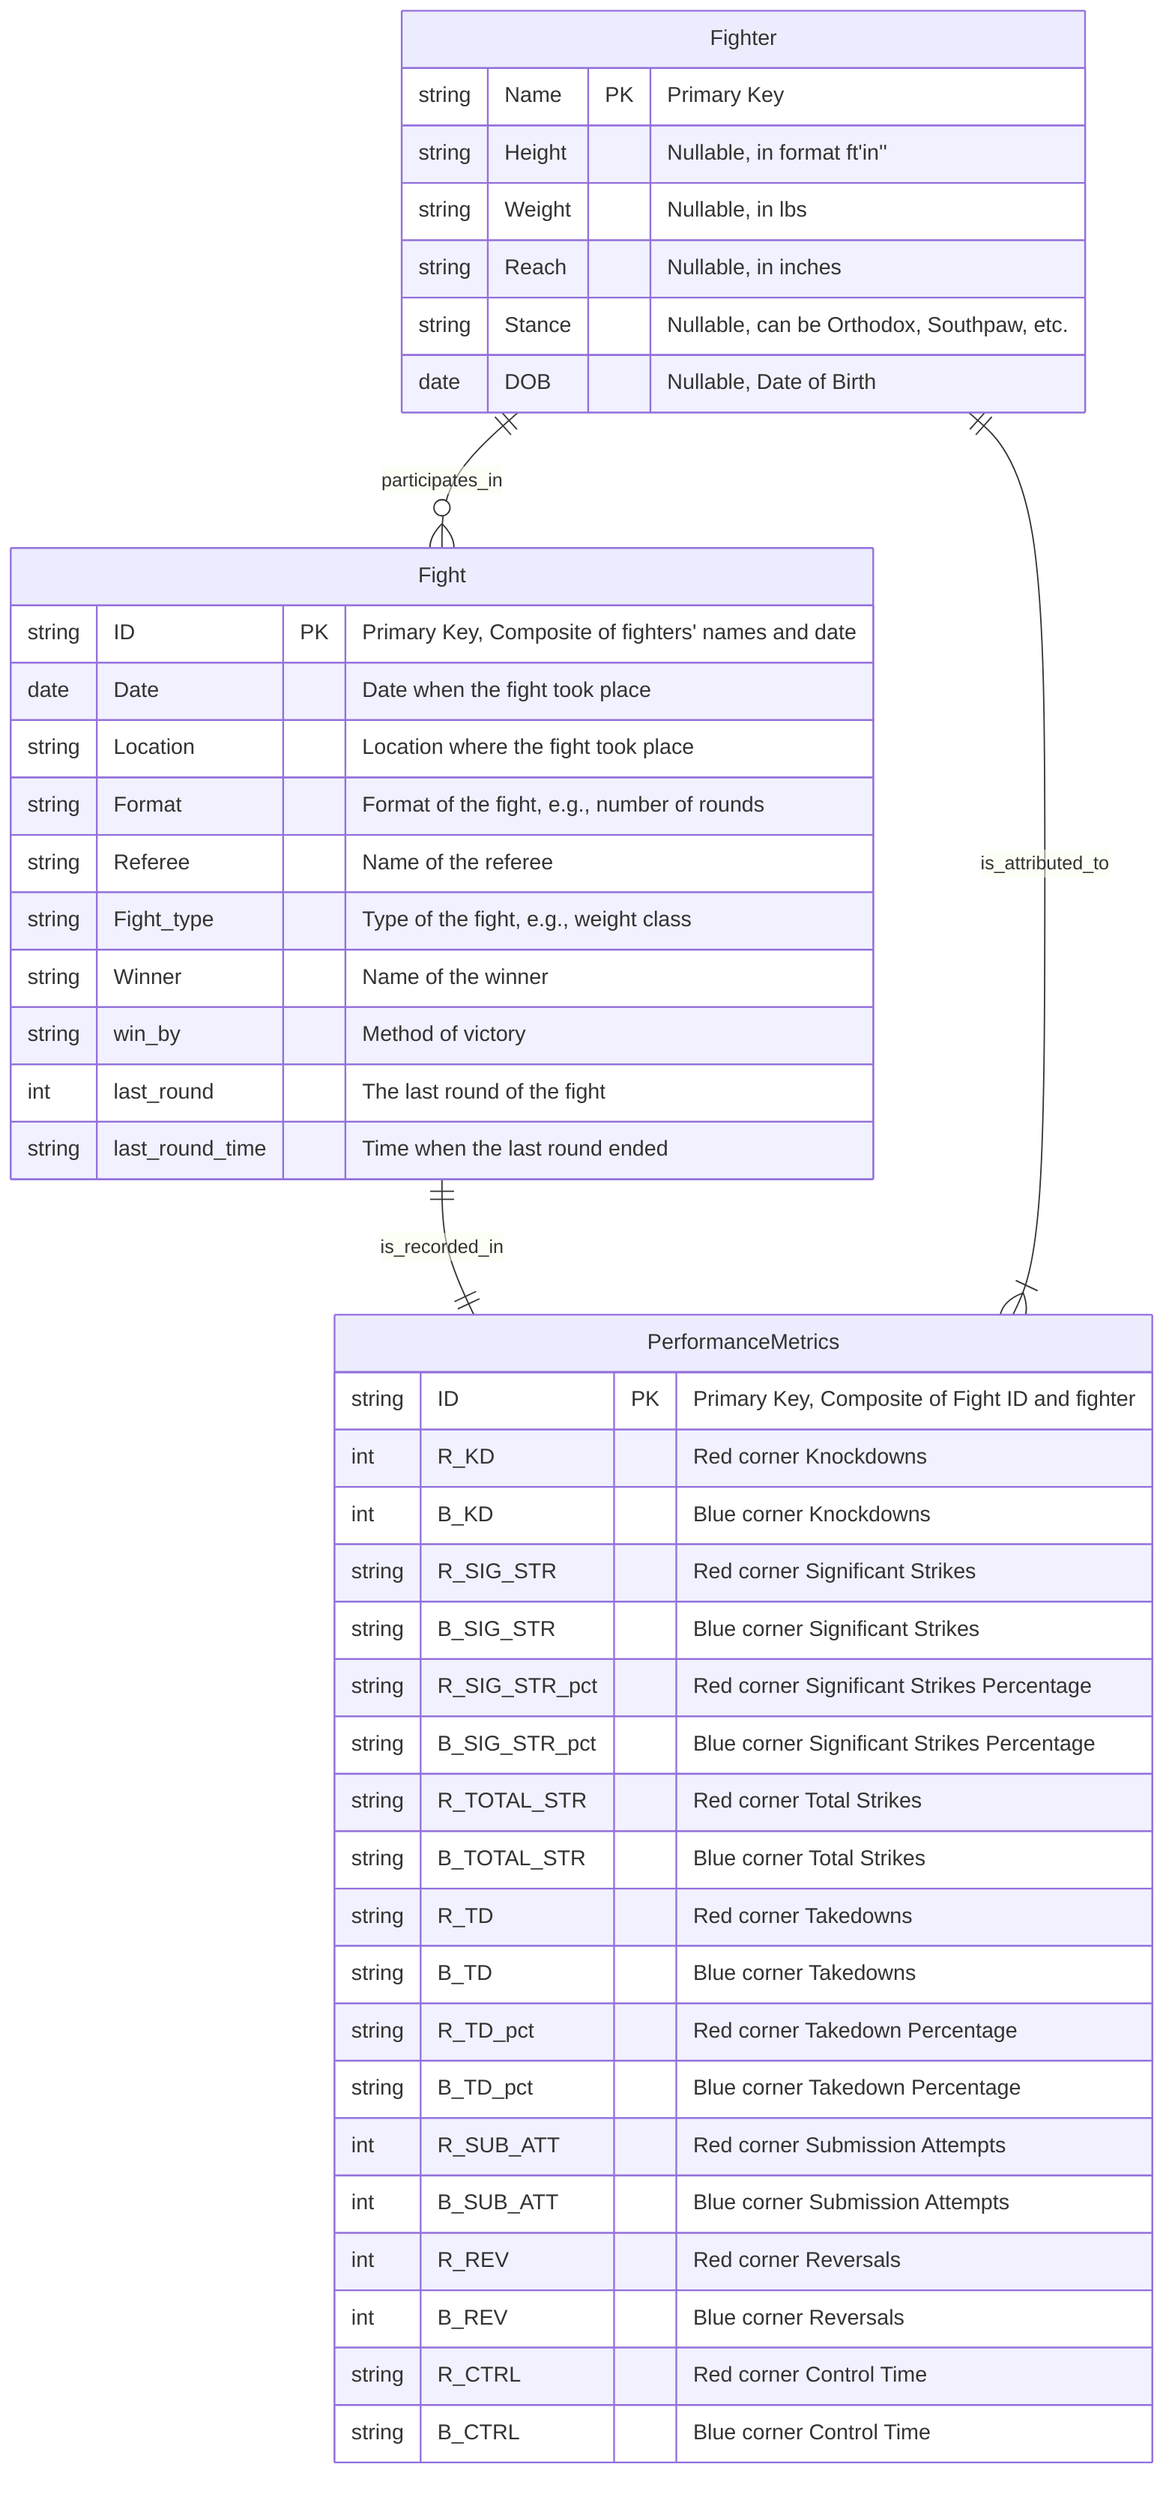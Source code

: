 erDiagram
    Fighter {
        string Name PK "Primary Key"
        string Height "Nullable, in format ft'in''"
        string Weight "Nullable, in lbs"
        string Reach "Nullable, in inches"
        string Stance "Nullable, can be Orthodox, Southpaw, etc."
        date DOB "Nullable, Date of Birth"
    }

    Fight {
        string ID PK "Primary Key, Composite of fighters' names and date"
        date Date "Date when the fight took place"
        string Location "Location where the fight took place"
        string Format "Format of the fight, e.g., number of rounds"
        string Referee "Name of the referee"
        string Fight_type "Type of the fight, e.g., weight class"
        string Winner "Name of the winner"
        string win_by "Method of victory"
        int last_round "The last round of the fight"
        string last_round_time "Time when the last round ended"
    }

    PerformanceMetrics {
        string ID PK "Primary Key, Composite of Fight ID and fighter"
        int R_KD "Red corner Knockdowns"
        int B_KD "Blue corner Knockdowns"
        string R_SIG_STR "Red corner Significant Strikes"
        string B_SIG_STR "Blue corner Significant Strikes"
        string R_SIG_STR_pct "Red corner Significant Strikes Percentage"
        string B_SIG_STR_pct "Blue corner Significant Strikes Percentage"
        string R_TOTAL_STR "Red corner Total Strikes"
        string B_TOTAL_STR "Blue corner Total Strikes"
        string R_TD "Red corner Takedowns"
        string B_TD "Blue corner Takedowns"
        string R_TD_pct "Red corner Takedown Percentage"
        string B_TD_pct "Blue corner Takedown Percentage"
        int R_SUB_ATT "Red corner Submission Attempts"
        int B_SUB_ATT "Blue corner Submission Attempts"
        int R_REV "Red corner Reversals"
        int B_REV "Blue corner Reversals"
        string R_CTRL "Red corner Control Time"
        string B_CTRL "Blue corner Control Time"
    }

    Fighter ||--o{ Fight : "participates_in"
    Fight ||--|| PerformanceMetrics : "is_recorded_in"
    PerformanceMetrics }|--|| Fighter : "is_attributed_to"